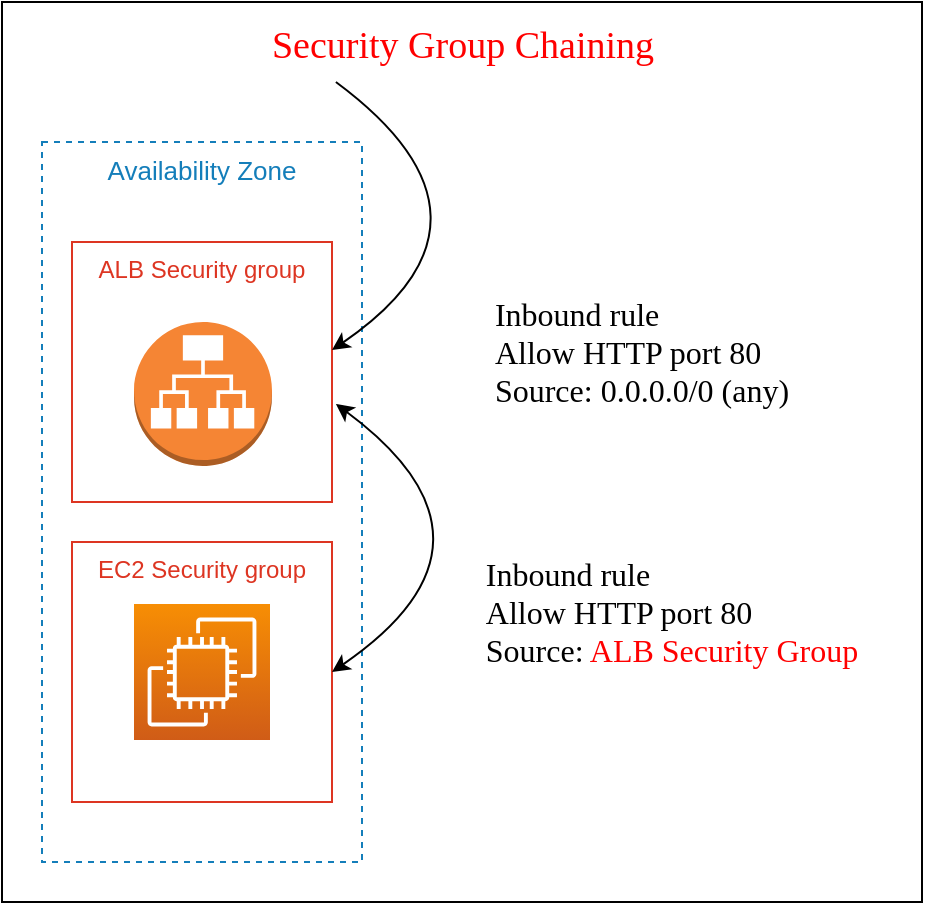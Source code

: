 <mxfile version="17.2.4" type="github">
  <diagram id="GDbeoI5UrkOWz7qxs6U6" name="Page-1">
    <mxGraphModel dx="2066" dy="1163" grid="1" gridSize="10" guides="1" tooltips="1" connect="1" arrows="0" fold="1" page="1" pageScale="1" pageWidth="827" pageHeight="1169" math="0" shadow="0">
      <root>
        <mxCell id="0" />
        <mxCell id="1" parent="0" />
        <mxCell id="E-fyj-QvdVjd6X8IBCym-14" value="" style="rounded=0;whiteSpace=wrap;html=1;fontFamily=Verdana;fontSize=16;fontColor=#FF0000;strokeWidth=1;" vertex="1" parent="1">
          <mxGeometry x="230" y="240" width="460" height="450" as="geometry" />
        </mxCell>
        <mxCell id="E-fyj-QvdVjd6X8IBCym-1" value="Availability Zone" style="fillColor=none;strokeColor=#147EBA;dashed=1;verticalAlign=top;fontStyle=0;fontColor=#147EBA;fontSize=13;" vertex="1" parent="1">
          <mxGeometry x="250" y="310" width="160" height="360" as="geometry" />
        </mxCell>
        <mxCell id="E-fyj-QvdVjd6X8IBCym-3" value="ALB Security group" style="fillColor=none;strokeColor=#DD3522;verticalAlign=top;fontStyle=0;fontColor=#DD3522;" vertex="1" parent="1">
          <mxGeometry x="265" y="360" width="130" height="130" as="geometry" />
        </mxCell>
        <mxCell id="E-fyj-QvdVjd6X8IBCym-4" value="EC2 Security group" style="fillColor=none;strokeColor=#DD3522;verticalAlign=top;fontStyle=0;fontColor=#DD3522;" vertex="1" parent="1">
          <mxGeometry x="265" y="510" width="130" height="130" as="geometry" />
        </mxCell>
        <mxCell id="E-fyj-QvdVjd6X8IBCym-8" value="" style="sketch=0;points=[[0,0,0],[0.25,0,0],[0.5,0,0],[0.75,0,0],[1,0,0],[0,1,0],[0.25,1,0],[0.5,1,0],[0.75,1,0],[1,1,0],[0,0.25,0],[0,0.5,0],[0,0.75,0],[1,0.25,0],[1,0.5,0],[1,0.75,0]];outlineConnect=0;fontColor=#232F3E;gradientColor=#F78E04;gradientDirection=north;fillColor=#D05C17;strokeColor=#ffffff;dashed=0;verticalLabelPosition=bottom;verticalAlign=top;align=center;html=1;fontSize=12;fontStyle=0;aspect=fixed;shape=mxgraph.aws4.resourceIcon;resIcon=mxgraph.aws4.ec2;" vertex="1" parent="1">
          <mxGeometry x="296" y="541" width="68" height="68" as="geometry" />
        </mxCell>
        <mxCell id="E-fyj-QvdVjd6X8IBCym-9" value="" style="outlineConnect=0;dashed=0;verticalLabelPosition=bottom;verticalAlign=top;align=center;html=1;shape=mxgraph.aws3.application_load_balancer;fillColor=#F58534;gradientColor=none;strokeWidth=1;" vertex="1" parent="1">
          <mxGeometry x="296" y="400" width="69" height="72" as="geometry" />
        </mxCell>
        <mxCell id="E-fyj-QvdVjd6X8IBCym-10" value="" style="endArrow=classic;startArrow=classic;html=1;fontSize=16;entryX=1.015;entryY=0.623;entryDx=0;entryDy=0;entryPerimeter=0;exitX=1;exitY=0.5;exitDx=0;exitDy=0;curved=1;" edge="1" parent="1" source="E-fyj-QvdVjd6X8IBCym-4" target="E-fyj-QvdVjd6X8IBCym-3">
          <mxGeometry width="50" height="50" relative="1" as="geometry">
            <mxPoint x="390" y="620" as="sourcePoint" />
            <mxPoint x="520" y="480" as="targetPoint" />
            <Array as="points">
              <mxPoint x="490" y="510" />
            </Array>
          </mxGeometry>
        </mxCell>
        <mxCell id="E-fyj-QvdVjd6X8IBCym-11" value="" style="endArrow=none;startArrow=classic;html=1;fontSize=16;entryX=1.015;entryY=0.623;entryDx=0;entryDy=0;entryPerimeter=0;exitX=1;exitY=0.5;exitDx=0;exitDy=0;curved=1;endFill=0;" edge="1" parent="1">
          <mxGeometry width="50" height="50" relative="1" as="geometry">
            <mxPoint x="395" y="414.01" as="sourcePoint" />
            <mxPoint x="396.95" y="280" as="targetPoint" />
            <Array as="points">
              <mxPoint x="490" y="349.01" />
            </Array>
          </mxGeometry>
        </mxCell>
        <mxCell id="E-fyj-QvdVjd6X8IBCym-12" value="&lt;div style=&quot;text-align: left&quot;&gt;&lt;span&gt;&lt;font face=&quot;Verdana&quot;&gt;Inbound rule&lt;/font&gt;&lt;/span&gt;&lt;/div&gt;&lt;div style=&quot;text-align: left&quot;&gt;&lt;span&gt;&lt;font face=&quot;Verdana&quot;&gt;Allow HTTP port 80&lt;/font&gt;&lt;/span&gt;&lt;/div&gt;&lt;div style=&quot;text-align: left&quot;&gt;&lt;span&gt;&lt;font face=&quot;Verdana&quot;&gt;Source: 0.0.0.0/0 (any)&lt;/font&gt;&lt;/span&gt;&lt;/div&gt;" style="text;html=1;strokeColor=none;fillColor=none;align=center;verticalAlign=middle;whiteSpace=wrap;rounded=0;fontSize=16;" vertex="1" parent="1">
          <mxGeometry x="450" y="380" width="200" height="70" as="geometry" />
        </mxCell>
        <mxCell id="E-fyj-QvdVjd6X8IBCym-13" value="&lt;div style=&quot;text-align: left&quot;&gt;&lt;span&gt;&lt;font face=&quot;Verdana&quot;&gt;Inbound rule&lt;/font&gt;&lt;/span&gt;&lt;/div&gt;&lt;div style=&quot;text-align: left&quot;&gt;&lt;span&gt;&lt;font face=&quot;Verdana&quot;&gt;Allow HTTP port 80&lt;/font&gt;&lt;/span&gt;&lt;/div&gt;&lt;div style=&quot;text-align: left&quot;&gt;&lt;font face=&quot;Verdana&quot;&gt;Source: &lt;font color=&quot;#ff0000&quot;&gt;ALB Security Group&lt;/font&gt;&lt;/font&gt;&lt;/div&gt;" style="text;html=1;strokeColor=none;fillColor=none;align=center;verticalAlign=middle;whiteSpace=wrap;rounded=0;fontSize=16;" vertex="1" parent="1">
          <mxGeometry x="450" y="510" width="230" height="70" as="geometry" />
        </mxCell>
        <mxCell id="E-fyj-QvdVjd6X8IBCym-15" value="&lt;font style=&quot;font-weight: normal ; font-size: 19px&quot;&gt;Security Group Chaining&lt;/font&gt;" style="text;strokeColor=none;fillColor=none;html=1;fontSize=24;fontStyle=1;verticalAlign=middle;align=center;fontFamily=Verdana;fontColor=#FF0000;" vertex="1" parent="1">
          <mxGeometry x="410" y="240" width="100" height="40" as="geometry" />
        </mxCell>
      </root>
    </mxGraphModel>
  </diagram>
</mxfile>
